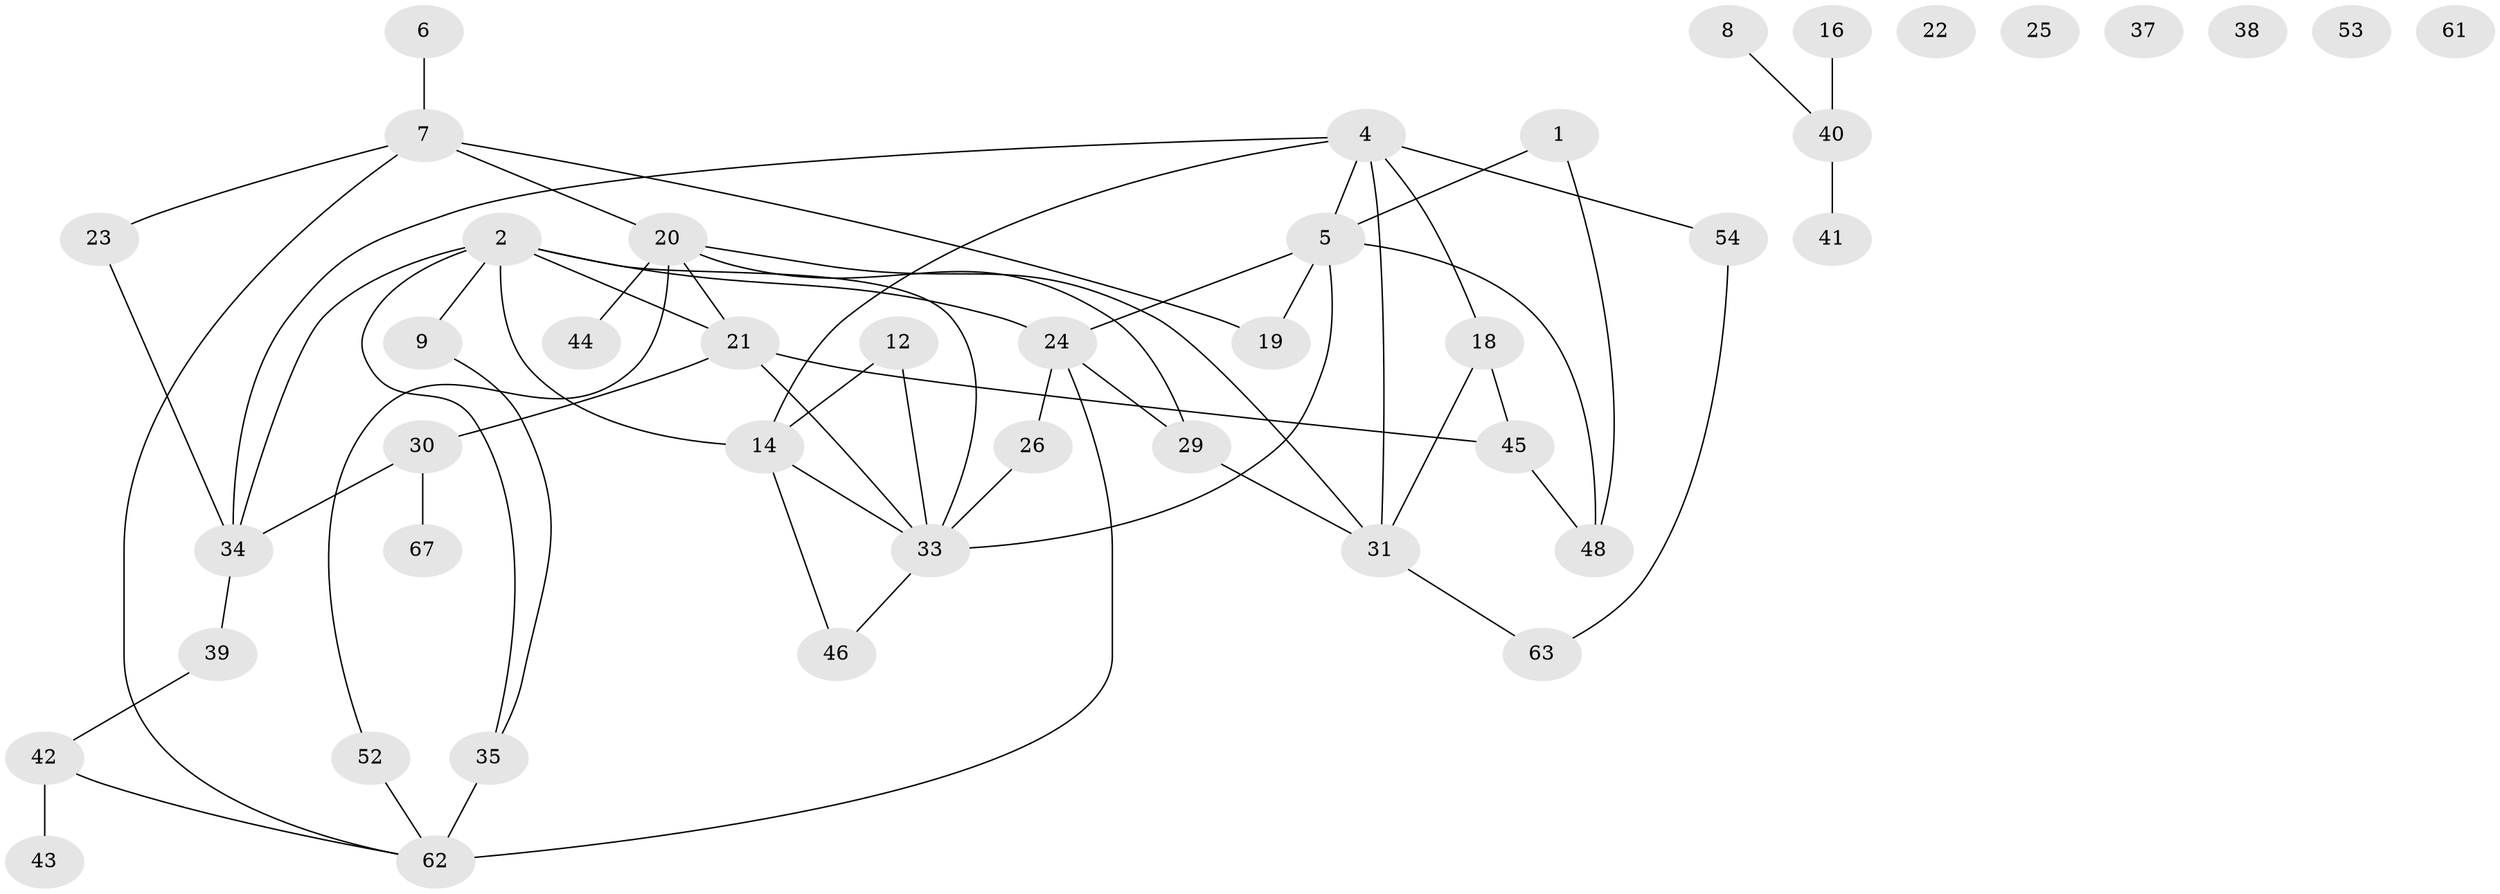// Generated by graph-tools (version 1.1) at 2025/23/03/03/25 07:23:28]
// undirected, 44 vertices, 60 edges
graph export_dot {
graph [start="1"]
  node [color=gray90,style=filled];
  1 [super="+3"];
  2 [super="+10"];
  4 [super="+32"];
  5 [super="+13"];
  6 [super="+57"];
  7 [super="+11"];
  8 [super="+15"];
  9;
  12 [super="+17"];
  14 [super="+28"];
  16;
  18 [super="+64"];
  19;
  20 [super="+49"];
  21 [super="+27"];
  22;
  23;
  24 [super="+50"];
  25;
  26;
  29;
  30 [super="+55"];
  31 [super="+65"];
  33 [super="+60"];
  34 [super="+36"];
  35 [super="+58"];
  37;
  38;
  39;
  40 [super="+56"];
  41;
  42 [super="+47"];
  43;
  44 [super="+51"];
  45;
  46;
  48 [super="+59"];
  52;
  53;
  54;
  61;
  62 [super="+66"];
  63;
  67;
  1 -- 5;
  1 -- 48;
  2 -- 14;
  2 -- 34;
  2 -- 33;
  2 -- 9;
  2 -- 35;
  2 -- 21;
  2 -- 24;
  4 -- 5;
  4 -- 14;
  4 -- 18;
  4 -- 34;
  4 -- 54;
  4 -- 31;
  5 -- 33;
  5 -- 19;
  5 -- 48 [weight=2];
  5 -- 24;
  6 -- 7;
  7 -- 20;
  7 -- 23;
  7 -- 62;
  7 -- 19;
  8 -- 40;
  9 -- 35;
  12 -- 14;
  12 -- 33;
  14 -- 46;
  14 -- 33;
  16 -- 40 [weight=2];
  18 -- 45;
  18 -- 31;
  20 -- 44;
  20 -- 52;
  20 -- 29;
  20 -- 21;
  20 -- 31;
  21 -- 33;
  21 -- 45;
  21 -- 30;
  23 -- 34;
  24 -- 29;
  24 -- 62;
  24 -- 26;
  26 -- 33 [weight=2];
  29 -- 31;
  30 -- 34;
  30 -- 67;
  31 -- 63;
  33 -- 46;
  34 -- 39;
  35 -- 62 [weight=2];
  39 -- 42;
  40 -- 41;
  42 -- 43;
  42 -- 62;
  45 -- 48 [weight=2];
  52 -- 62;
  54 -- 63;
}
